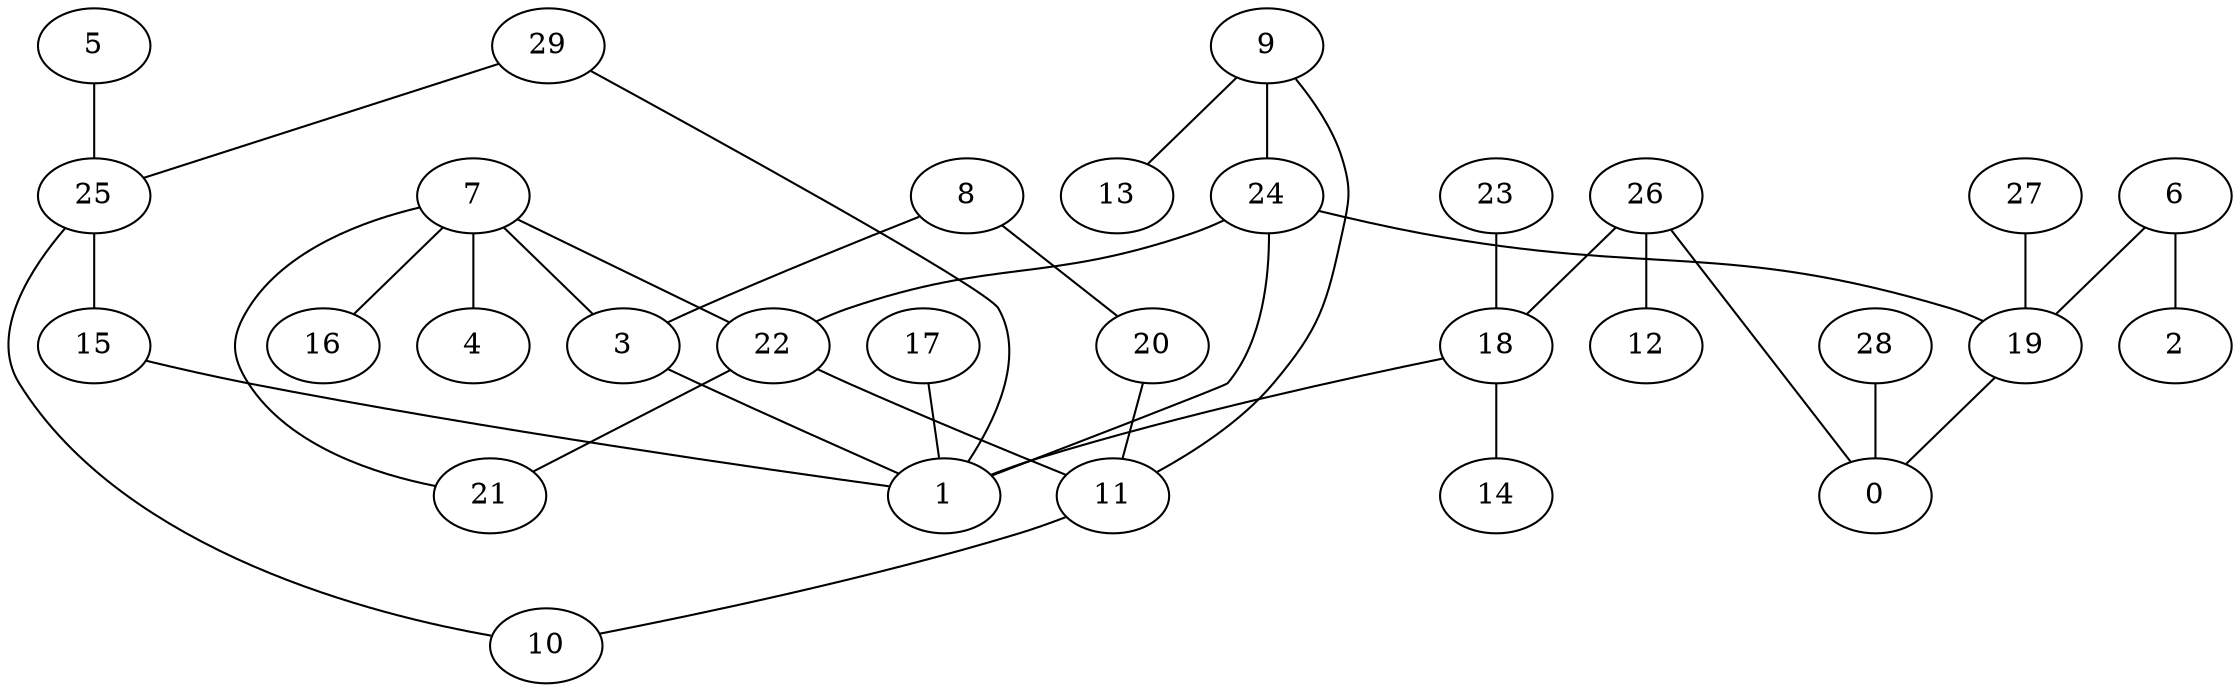 digraph GG_graph {

subgraph G_graph {
edge [color = black]
"8" -> "3" [dir = none]
"26" -> "12" [dir = none]
"26" -> "0" [dir = none]
"22" -> "21" [dir = none]
"9" -> "13" [dir = none]
"9" -> "11" [dir = none]
"9" -> "24" [dir = none]
"29" -> "25" [dir = none]
"29" -> "1" [dir = none]
"27" -> "19" [dir = none]
"18" -> "14" [dir = none]
"18" -> "1" [dir = none]
"11" -> "10" [dir = none]
"24" -> "22" [dir = none]
"24" -> "1" [dir = none]
"24" -> "19" [dir = none]
"19" -> "0" [dir = none]
"20" -> "11" [dir = none]
"5" -> "25" [dir = none]
"7" -> "4" [dir = none]
"7" -> "16" [dir = none]
"7" -> "21" [dir = none]
"17" -> "1" [dir = none]
"28" -> "0" [dir = none]
"6" -> "2" [dir = none]
"6" -> "19" [dir = none]
"3" -> "1" [dir = none]
"23" -> "18" [dir = none]
"25" -> "15" [dir = none]
"25" -> "10" [dir = none]
"22" -> "11" [dir = none]
"7" -> "22" [dir = none]
"15" -> "1" [dir = none]
"7" -> "3" [dir = none]
"8" -> "20" [dir = none]
"26" -> "18" [dir = none]
}

}
